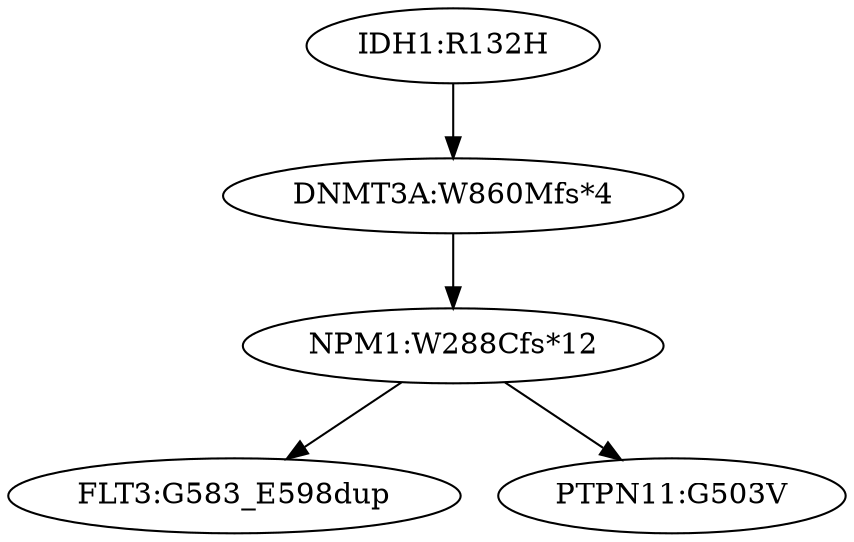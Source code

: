 digraph pt_tree1 {
v0 [label="DNMT3A:W860Mfs*4"];
v1 [label="FLT3:G583_E598dup"];
v2 [label="IDH1:R132H"];
v3 [label="NPM1:W288Cfs*12"];
v4 [label="PTPN11:G503V"];
v0 -> v3;
v2 -> v0;
v3 -> v1;
v3 -> v4;
}
